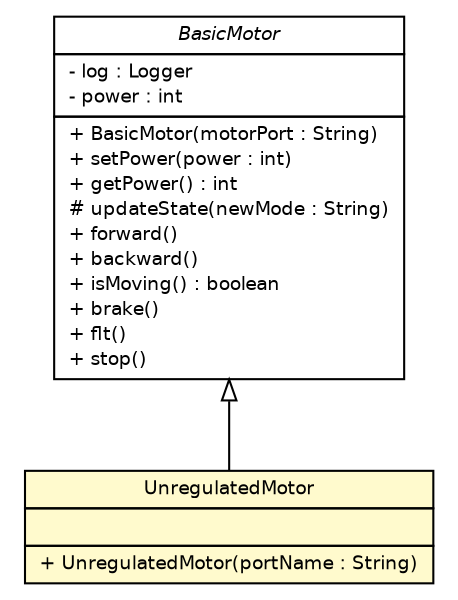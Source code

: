 #!/usr/local/bin/dot
#
# Class diagram 
# Generated by UMLGraph version R5_6-24-gf6e263 (http://www.umlgraph.org/)
#

digraph G {
	edge [fontname="Helvetica",fontsize=10,labelfontname="Helvetica",labelfontsize=10];
	node [fontname="Helvetica",fontsize=10,shape=plaintext];
	nodesep=0.25;
	ranksep=0.5;
	// ev3dev.actuators.lego.motors.BasicMotor
	c2502 [label=<<table title="ev3dev.actuators.lego.motors.BasicMotor" border="0" cellborder="1" cellspacing="0" cellpadding="2" port="p" href="./BasicMotor.html">
		<tr><td><table border="0" cellspacing="0" cellpadding="1">
<tr><td align="center" balign="center"><font face="Helvetica-Oblique"> BasicMotor </font></td></tr>
		</table></td></tr>
		<tr><td><table border="0" cellspacing="0" cellpadding="1">
<tr><td align="left" balign="left"> - log : Logger </td></tr>
<tr><td align="left" balign="left"> - power : int </td></tr>
		</table></td></tr>
		<tr><td><table border="0" cellspacing="0" cellpadding="1">
<tr><td align="left" balign="left"> + BasicMotor(motorPort : String) </td></tr>
<tr><td align="left" balign="left"> + setPower(power : int) </td></tr>
<tr><td align="left" balign="left"> + getPower() : int </td></tr>
<tr><td align="left" balign="left"> # updateState(newMode : String) </td></tr>
<tr><td align="left" balign="left"> + forward() </td></tr>
<tr><td align="left" balign="left"> + backward() </td></tr>
<tr><td align="left" balign="left"> + isMoving() : boolean </td></tr>
<tr><td align="left" balign="left"> + brake() </td></tr>
<tr><td align="left" balign="left"> + flt() </td></tr>
<tr><td align="left" balign="left"> + stop() </td></tr>
		</table></td></tr>
		</table>>, URL="./BasicMotor.html", fontname="Helvetica", fontcolor="black", fontsize=9.0];
	// ev3dev.actuators.lego.motors.UnregulatedMotor
	c2507 [label=<<table title="ev3dev.actuators.lego.motors.UnregulatedMotor" border="0" cellborder="1" cellspacing="0" cellpadding="2" port="p" bgcolor="lemonChiffon" href="./UnregulatedMotor.html">
		<tr><td><table border="0" cellspacing="0" cellpadding="1">
<tr><td align="center" balign="center"> UnregulatedMotor </td></tr>
		</table></td></tr>
		<tr><td><table border="0" cellspacing="0" cellpadding="1">
<tr><td align="left" balign="left">  </td></tr>
		</table></td></tr>
		<tr><td><table border="0" cellspacing="0" cellpadding="1">
<tr><td align="left" balign="left"> + UnregulatedMotor(portName : String) </td></tr>
		</table></td></tr>
		</table>>, URL="./UnregulatedMotor.html", fontname="Helvetica", fontcolor="black", fontsize=9.0];
	//ev3dev.actuators.lego.motors.UnregulatedMotor extends ev3dev.actuators.lego.motors.BasicMotor
	c2502:p -> c2507:p [dir=back,arrowtail=empty];
}

